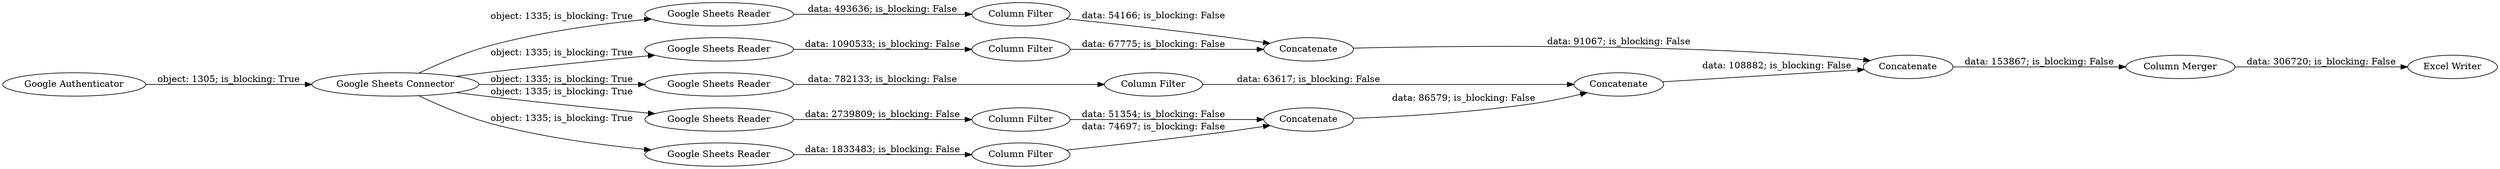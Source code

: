 digraph {
	"-8824741187120619038_32" [label="Column Merger"]
	"-8824741187120619038_30" [label=Concatenate]
	"-8824741187120619038_22" [label="Column Filter"]
	"-8824741187120619038_25" [label="Column Filter"]
	"-8824741187120619038_6" [label="Google Sheets Reader"]
	"-8824741187120619038_28" [label=Concatenate]
	"-8824741187120619038_29" [label=Concatenate]
	"-8824741187120619038_10" [label="Google Sheets Reader"]
	"-8824741187120619038_4" [label="Google Sheets Connector"]
	"-8824741187120619038_12" [label="Google Sheets Reader"]
	"-8824741187120619038_11" [label="Google Sheets Reader"]
	"-8824741187120619038_27" [label="Column Filter"]
	"-8824741187120619038_9" [label="Google Sheets Reader"]
	"-8824741187120619038_24" [label=Concatenate]
	"-8824741187120619038_2" [label="Google Authenticator"]
	"-8824741187120619038_26" [label="Column Filter"]
	"-8824741187120619038_23" [label="Column Filter"]
	"-8824741187120619038_33" [label="Excel Writer"]
	"-8824741187120619038_25" -> "-8824741187120619038_29" [label="data: 63617; is_blocking: False"]
	"-8824741187120619038_30" -> "-8824741187120619038_32" [label="data: 153867; is_blocking: False"]
	"-8824741187120619038_32" -> "-8824741187120619038_33" [label="data: 306720; is_blocking: False"]
	"-8824741187120619038_27" -> "-8824741187120619038_28" [label="data: 54166; is_blocking: False"]
	"-8824741187120619038_12" -> "-8824741187120619038_27" [label="data: 493636; is_blocking: False"]
	"-8824741187120619038_24" -> "-8824741187120619038_29" [label="data: 86579; is_blocking: False"]
	"-8824741187120619038_2" -> "-8824741187120619038_4" [label="object: 1305; is_blocking: True"]
	"-8824741187120619038_4" -> "-8824741187120619038_6" [label="object: 1335; is_blocking: True"]
	"-8824741187120619038_4" -> "-8824741187120619038_12" [label="object: 1335; is_blocking: True"]
	"-8824741187120619038_26" -> "-8824741187120619038_28" [label="data: 67775; is_blocking: False"]
	"-8824741187120619038_11" -> "-8824741187120619038_22" [label="data: 1833483; is_blocking: False"]
	"-8824741187120619038_28" -> "-8824741187120619038_30" [label="data: 91067; is_blocking: False"]
	"-8824741187120619038_23" -> "-8824741187120619038_24" [label="data: 51354; is_blocking: False"]
	"-8824741187120619038_4" -> "-8824741187120619038_11" [label="object: 1335; is_blocking: True"]
	"-8824741187120619038_4" -> "-8824741187120619038_10" [label="object: 1335; is_blocking: True"]
	"-8824741187120619038_10" -> "-8824741187120619038_25" [label="data: 782133; is_blocking: False"]
	"-8824741187120619038_4" -> "-8824741187120619038_9" [label="object: 1335; is_blocking: True"]
	"-8824741187120619038_29" -> "-8824741187120619038_30" [label="data: 108882; is_blocking: False"]
	"-8824741187120619038_6" -> "-8824741187120619038_26" [label="data: 1090533; is_blocking: False"]
	"-8824741187120619038_9" -> "-8824741187120619038_23" [label="data: 2739809; is_blocking: False"]
	"-8824741187120619038_22" -> "-8824741187120619038_24" [label="data: 74697; is_blocking: False"]
	rankdir=LR
}
